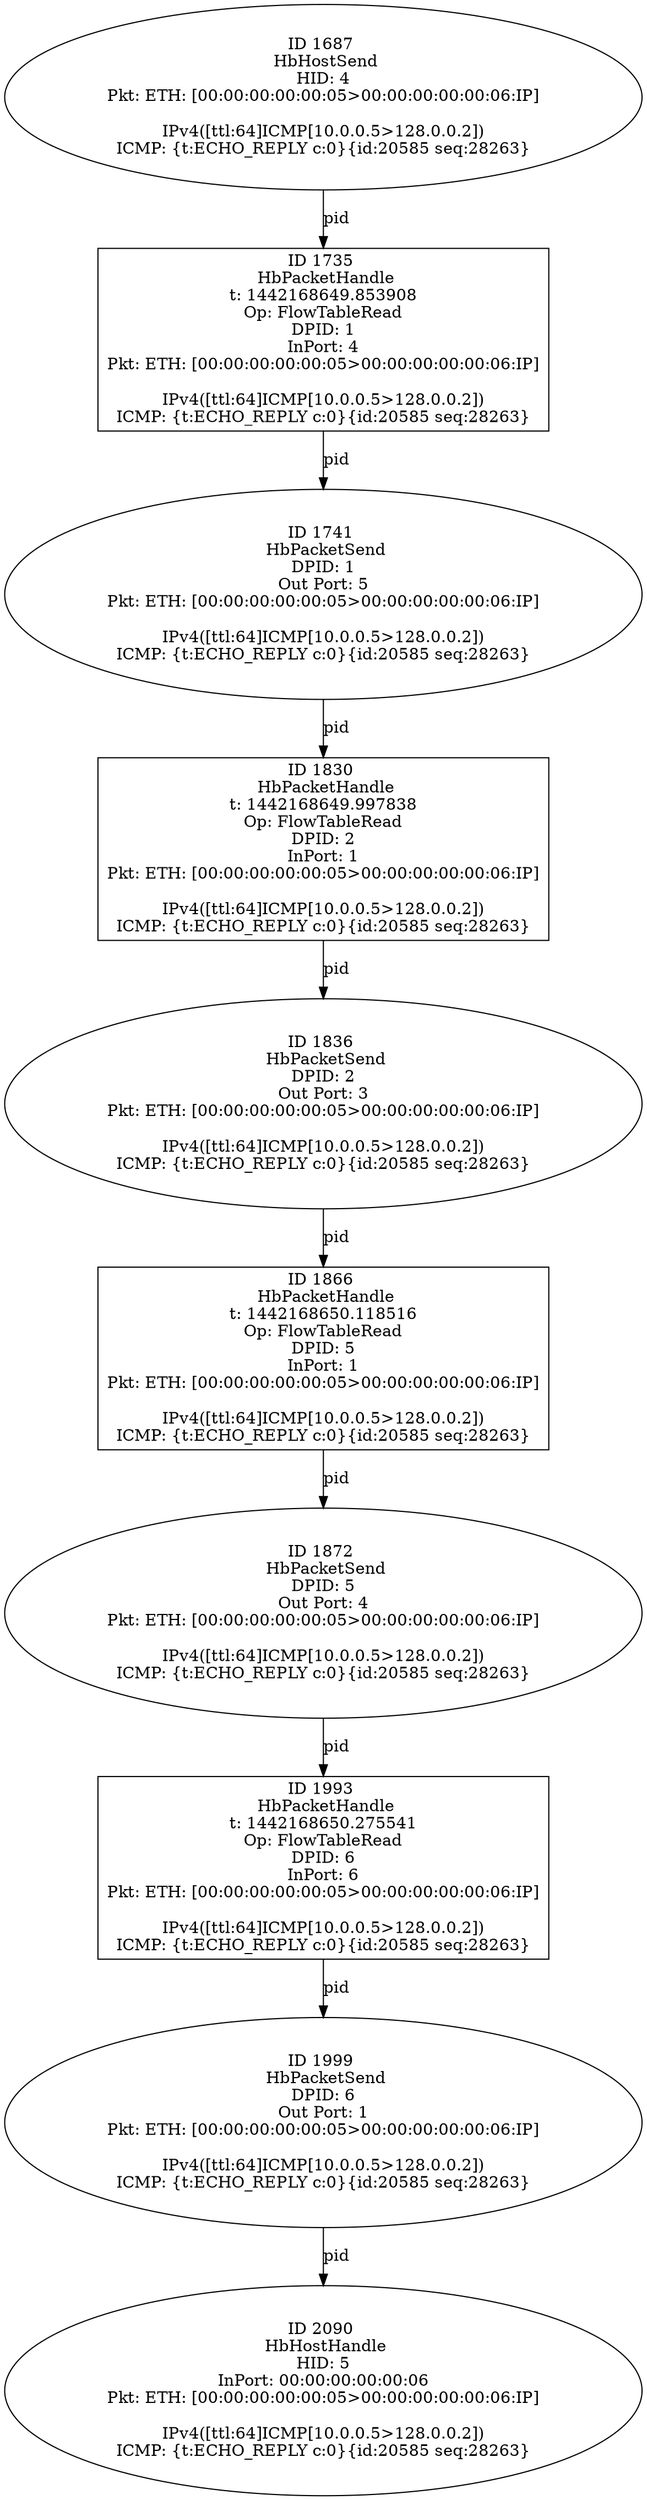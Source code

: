 strict digraph G {
1830 [shape=box, event=<hb_events.HbPacketHandle object at 0x10a79a790>, label="ID 1830 
 HbPacketHandle
t: 1442168649.997838
Op: FlowTableRead
DPID: 2
InPort: 1
Pkt: ETH: [00:00:00:00:00:05>00:00:00:00:00:06:IP]

IPv4([ttl:64]ICMP[10.0.0.5>128.0.0.2])
ICMP: {t:ECHO_REPLY c:0}{id:20585 seq:28263}"];
1735 [shape=box, event=<hb_events.HbPacketHandle object at 0x10a745950>, label="ID 1735 
 HbPacketHandle
t: 1442168649.853908
Op: FlowTableRead
DPID: 1
InPort: 4
Pkt: ETH: [00:00:00:00:00:05>00:00:00:00:00:06:IP]

IPv4([ttl:64]ICMP[10.0.0.5>128.0.0.2])
ICMP: {t:ECHO_REPLY c:0}{id:20585 seq:28263}"];
1993 [shape=box, event=<hb_events.HbPacketHandle object at 0x10a9b9750>, label="ID 1993 
 HbPacketHandle
t: 1442168650.275541
Op: FlowTableRead
DPID: 6
InPort: 6
Pkt: ETH: [00:00:00:00:00:05>00:00:00:00:00:06:IP]

IPv4([ttl:64]ICMP[10.0.0.5>128.0.0.2])
ICMP: {t:ECHO_REPLY c:0}{id:20585 seq:28263}"];
1866 [shape=box, event=<hb_events.HbPacketHandle object at 0x10a93bf50>, label="ID 1866 
 HbPacketHandle
t: 1442168650.118516
Op: FlowTableRead
DPID: 5
InPort: 1
Pkt: ETH: [00:00:00:00:00:05>00:00:00:00:00:06:IP]

IPv4([ttl:64]ICMP[10.0.0.5>128.0.0.2])
ICMP: {t:ECHO_REPLY c:0}{id:20585 seq:28263}"];
1836 [shape=oval, event=<hb_events.HbPacketSend object at 0x10a79ab10>, label="ID 1836 
 HbPacketSend
DPID: 2
Out Port: 3
Pkt: ETH: [00:00:00:00:00:05>00:00:00:00:00:06:IP]

IPv4([ttl:64]ICMP[10.0.0.5>128.0.0.2])
ICMP: {t:ECHO_REPLY c:0}{id:20585 seq:28263}"];
1741 [shape=oval, event=<hb_events.HbPacketSend object at 0x10a754b90>, label="ID 1741 
 HbPacketSend
DPID: 1
Out Port: 5
Pkt: ETH: [00:00:00:00:00:05>00:00:00:00:00:06:IP]

IPv4([ttl:64]ICMP[10.0.0.5>128.0.0.2])
ICMP: {t:ECHO_REPLY c:0}{id:20585 seq:28263}"];
1999 [shape=oval, event=<hb_events.HbPacketSend object at 0x10a9b9b90>, label="ID 1999 
 HbPacketSend
DPID: 6
Out Port: 1
Pkt: ETH: [00:00:00:00:00:05>00:00:00:00:00:06:IP]

IPv4([ttl:64]ICMP[10.0.0.5>128.0.0.2])
ICMP: {t:ECHO_REPLY c:0}{id:20585 seq:28263}"];
1872 [shape=oval, event=<hb_events.HbPacketSend object at 0x10a944750>, label="ID 1872 
 HbPacketSend
DPID: 5
Out Port: 4
Pkt: ETH: [00:00:00:00:00:05>00:00:00:00:00:06:IP]

IPv4([ttl:64]ICMP[10.0.0.5>128.0.0.2])
ICMP: {t:ECHO_REPLY c:0}{id:20585 seq:28263}"];
1687 [shape=oval, event=<hb_events.HbHostSend object at 0x10a72f150>, label="ID 1687 
 HbHostSend
HID: 4
Pkt: ETH: [00:00:00:00:00:05>00:00:00:00:00:06:IP]

IPv4([ttl:64]ICMP[10.0.0.5>128.0.0.2])
ICMP: {t:ECHO_REPLY c:0}{id:20585 seq:28263}"];
2090 [shape=oval, event=<hb_events.HbHostHandle object at 0x10aa05550>, label="ID 2090 
 HbHostHandle
HID: 5
InPort: 00:00:00:00:00:06
Pkt: ETH: [00:00:00:00:00:05>00:00:00:00:00:06:IP]

IPv4([ttl:64]ICMP[10.0.0.5>128.0.0.2])
ICMP: {t:ECHO_REPLY c:0}{id:20585 seq:28263}"];
1830 -> 1836  [rel=pid, label=pid];
1735 -> 1741  [rel=pid, label=pid];
1993 -> 1999  [rel=pid, label=pid];
1866 -> 1872  [rel=pid, label=pid];
1836 -> 1866  [rel=pid, label=pid];
1741 -> 1830  [rel=pid, label=pid];
1999 -> 2090  [rel=pid, label=pid];
1872 -> 1993  [rel=pid, label=pid];
1687 -> 1735  [rel=pid, label=pid];
}

